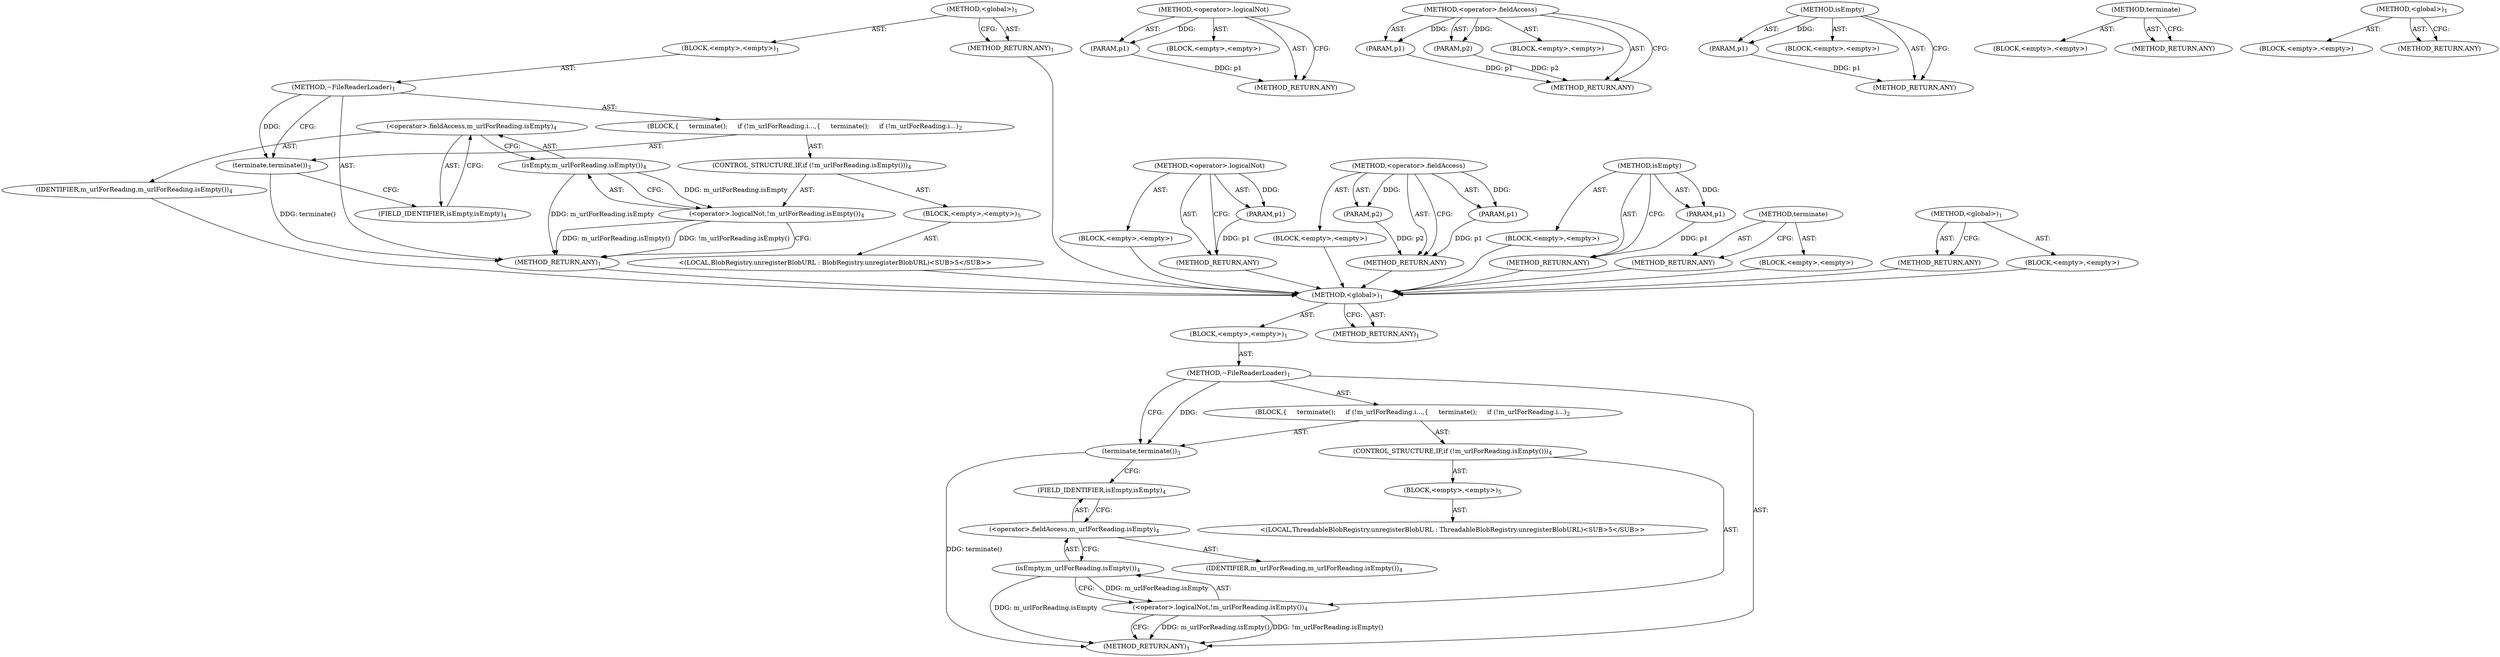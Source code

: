 digraph "&lt;global&gt;" {
vulnerable_6 [label=<(METHOD,&lt;global&gt;)<SUB>1</SUB>>];
vulnerable_7 [label=<(BLOCK,&lt;empty&gt;,&lt;empty&gt;)<SUB>1</SUB>>];
vulnerable_8 [label=<(METHOD,~FileReaderLoader)<SUB>1</SUB>>];
vulnerable_9 [label=<(BLOCK,{
     terminate();
     if (!m_urlForReading.i...,{
     terminate();
     if (!m_urlForReading.i...)<SUB>2</SUB>>];
vulnerable_10 [label=<(terminate,terminate())<SUB>3</SUB>>];
vulnerable_11 [label=<(CONTROL_STRUCTURE,IF,if (!m_urlForReading.isEmpty()))<SUB>4</SUB>>];
vulnerable_12 [label=<(&lt;operator&gt;.logicalNot,!m_urlForReading.isEmpty())<SUB>4</SUB>>];
vulnerable_13 [label=<(isEmpty,m_urlForReading.isEmpty())<SUB>4</SUB>>];
vulnerable_14 [label=<(&lt;operator&gt;.fieldAccess,m_urlForReading.isEmpty)<SUB>4</SUB>>];
vulnerable_15 [label=<(IDENTIFIER,m_urlForReading,m_urlForReading.isEmpty())<SUB>4</SUB>>];
vulnerable_16 [label=<(FIELD_IDENTIFIER,isEmpty,isEmpty)<SUB>4</SUB>>];
vulnerable_17 [label=<(BLOCK,&lt;empty&gt;,&lt;empty&gt;)<SUB>5</SUB>>];
vulnerable_18 [label="<(LOCAL,ThreadableBlobRegistry.unregisterBlobURL : ThreadableBlobRegistry.unregisterBlobURL)<SUB>5</SUB>>"];
vulnerable_19 [label=<(METHOD_RETURN,ANY)<SUB>1</SUB>>];
vulnerable_21 [label=<(METHOD_RETURN,ANY)<SUB>1</SUB>>];
vulnerable_39 [label=<(METHOD,&lt;operator&gt;.logicalNot)>];
vulnerable_40 [label=<(PARAM,p1)>];
vulnerable_41 [label=<(BLOCK,&lt;empty&gt;,&lt;empty&gt;)>];
vulnerable_42 [label=<(METHOD_RETURN,ANY)>];
vulnerable_47 [label=<(METHOD,&lt;operator&gt;.fieldAccess)>];
vulnerable_48 [label=<(PARAM,p1)>];
vulnerable_49 [label=<(PARAM,p2)>];
vulnerable_50 [label=<(BLOCK,&lt;empty&gt;,&lt;empty&gt;)>];
vulnerable_51 [label=<(METHOD_RETURN,ANY)>];
vulnerable_43 [label=<(METHOD,isEmpty)>];
vulnerable_44 [label=<(PARAM,p1)>];
vulnerable_45 [label=<(BLOCK,&lt;empty&gt;,&lt;empty&gt;)>];
vulnerable_46 [label=<(METHOD_RETURN,ANY)>];
vulnerable_36 [label=<(METHOD,terminate)>];
vulnerable_37 [label=<(BLOCK,&lt;empty&gt;,&lt;empty&gt;)>];
vulnerable_38 [label=<(METHOD_RETURN,ANY)>];
vulnerable_30 [label=<(METHOD,&lt;global&gt;)<SUB>1</SUB>>];
vulnerable_31 [label=<(BLOCK,&lt;empty&gt;,&lt;empty&gt;)>];
vulnerable_32 [label=<(METHOD_RETURN,ANY)>];
fixed_6 [label=<(METHOD,&lt;global&gt;)<SUB>1</SUB>>];
fixed_7 [label=<(BLOCK,&lt;empty&gt;,&lt;empty&gt;)<SUB>1</SUB>>];
fixed_8 [label=<(METHOD,~FileReaderLoader)<SUB>1</SUB>>];
fixed_9 [label=<(BLOCK,{
     terminate();
     if (!m_urlForReading.i...,{
     terminate();
     if (!m_urlForReading.i...)<SUB>2</SUB>>];
fixed_10 [label=<(terminate,terminate())<SUB>3</SUB>>];
fixed_11 [label=<(CONTROL_STRUCTURE,IF,if (!m_urlForReading.isEmpty()))<SUB>4</SUB>>];
fixed_12 [label=<(&lt;operator&gt;.logicalNot,!m_urlForReading.isEmpty())<SUB>4</SUB>>];
fixed_13 [label=<(isEmpty,m_urlForReading.isEmpty())<SUB>4</SUB>>];
fixed_14 [label=<(&lt;operator&gt;.fieldAccess,m_urlForReading.isEmpty)<SUB>4</SUB>>];
fixed_15 [label=<(IDENTIFIER,m_urlForReading,m_urlForReading.isEmpty())<SUB>4</SUB>>];
fixed_16 [label=<(FIELD_IDENTIFIER,isEmpty,isEmpty)<SUB>4</SUB>>];
fixed_17 [label=<(BLOCK,&lt;empty&gt;,&lt;empty&gt;)<SUB>5</SUB>>];
fixed_18 [label="<(LOCAL,BlobRegistry.unregisterBlobURL : BlobRegistry.unregisterBlobURL)<SUB>5</SUB>>"];
fixed_19 [label=<(METHOD_RETURN,ANY)<SUB>1</SUB>>];
fixed_21 [label=<(METHOD_RETURN,ANY)<SUB>1</SUB>>];
fixed_39 [label=<(METHOD,&lt;operator&gt;.logicalNot)>];
fixed_40 [label=<(PARAM,p1)>];
fixed_41 [label=<(BLOCK,&lt;empty&gt;,&lt;empty&gt;)>];
fixed_42 [label=<(METHOD_RETURN,ANY)>];
fixed_47 [label=<(METHOD,&lt;operator&gt;.fieldAccess)>];
fixed_48 [label=<(PARAM,p1)>];
fixed_49 [label=<(PARAM,p2)>];
fixed_50 [label=<(BLOCK,&lt;empty&gt;,&lt;empty&gt;)>];
fixed_51 [label=<(METHOD_RETURN,ANY)>];
fixed_43 [label=<(METHOD,isEmpty)>];
fixed_44 [label=<(PARAM,p1)>];
fixed_45 [label=<(BLOCK,&lt;empty&gt;,&lt;empty&gt;)>];
fixed_46 [label=<(METHOD_RETURN,ANY)>];
fixed_36 [label=<(METHOD,terminate)>];
fixed_37 [label=<(BLOCK,&lt;empty&gt;,&lt;empty&gt;)>];
fixed_38 [label=<(METHOD_RETURN,ANY)>];
fixed_30 [label=<(METHOD,&lt;global&gt;)<SUB>1</SUB>>];
fixed_31 [label=<(BLOCK,&lt;empty&gt;,&lt;empty&gt;)>];
fixed_32 [label=<(METHOD_RETURN,ANY)>];
vulnerable_6 -> vulnerable_7  [key=0, label="AST: "];
vulnerable_6 -> vulnerable_21  [key=0, label="AST: "];
vulnerable_6 -> vulnerable_21  [key=1, label="CFG: "];
vulnerable_7 -> vulnerable_8  [key=0, label="AST: "];
vulnerable_8 -> vulnerable_9  [key=0, label="AST: "];
vulnerable_8 -> vulnerable_19  [key=0, label="AST: "];
vulnerable_8 -> vulnerable_10  [key=0, label="CFG: "];
vulnerable_8 -> vulnerable_10  [key=1, label="DDG: "];
vulnerable_9 -> vulnerable_10  [key=0, label="AST: "];
vulnerable_9 -> vulnerable_11  [key=0, label="AST: "];
vulnerable_10 -> vulnerable_16  [key=0, label="CFG: "];
vulnerable_10 -> vulnerable_19  [key=0, label="DDG: terminate()"];
vulnerable_11 -> vulnerable_12  [key=0, label="AST: "];
vulnerable_11 -> vulnerable_17  [key=0, label="AST: "];
vulnerable_12 -> vulnerable_13  [key=0, label="AST: "];
vulnerable_12 -> vulnerable_19  [key=0, label="CFG: "];
vulnerable_12 -> vulnerable_19  [key=1, label="DDG: m_urlForReading.isEmpty()"];
vulnerable_12 -> vulnerable_19  [key=2, label="DDG: !m_urlForReading.isEmpty()"];
vulnerable_13 -> vulnerable_14  [key=0, label="AST: "];
vulnerable_13 -> vulnerable_12  [key=0, label="CFG: "];
vulnerable_13 -> vulnerable_12  [key=1, label="DDG: m_urlForReading.isEmpty"];
vulnerable_13 -> vulnerable_19  [key=0, label="DDG: m_urlForReading.isEmpty"];
vulnerable_14 -> vulnerable_15  [key=0, label="AST: "];
vulnerable_14 -> vulnerable_16  [key=0, label="AST: "];
vulnerable_14 -> vulnerable_13  [key=0, label="CFG: "];
vulnerable_16 -> vulnerable_14  [key=0, label="CFG: "];
vulnerable_17 -> vulnerable_18  [key=0, label="AST: "];
vulnerable_39 -> vulnerable_40  [key=0, label="AST: "];
vulnerable_39 -> vulnerable_40  [key=1, label="DDG: "];
vulnerable_39 -> vulnerable_41  [key=0, label="AST: "];
vulnerable_39 -> vulnerable_42  [key=0, label="AST: "];
vulnerable_39 -> vulnerable_42  [key=1, label="CFG: "];
vulnerable_40 -> vulnerable_42  [key=0, label="DDG: p1"];
vulnerable_47 -> vulnerable_48  [key=0, label="AST: "];
vulnerable_47 -> vulnerable_48  [key=1, label="DDG: "];
vulnerable_47 -> vulnerable_50  [key=0, label="AST: "];
vulnerable_47 -> vulnerable_49  [key=0, label="AST: "];
vulnerable_47 -> vulnerable_49  [key=1, label="DDG: "];
vulnerable_47 -> vulnerable_51  [key=0, label="AST: "];
vulnerable_47 -> vulnerable_51  [key=1, label="CFG: "];
vulnerable_48 -> vulnerable_51  [key=0, label="DDG: p1"];
vulnerable_49 -> vulnerable_51  [key=0, label="DDG: p2"];
vulnerable_43 -> vulnerable_44  [key=0, label="AST: "];
vulnerable_43 -> vulnerable_44  [key=1, label="DDG: "];
vulnerable_43 -> vulnerable_45  [key=0, label="AST: "];
vulnerable_43 -> vulnerable_46  [key=0, label="AST: "];
vulnerable_43 -> vulnerable_46  [key=1, label="CFG: "];
vulnerable_44 -> vulnerable_46  [key=0, label="DDG: p1"];
vulnerable_36 -> vulnerable_37  [key=0, label="AST: "];
vulnerable_36 -> vulnerable_38  [key=0, label="AST: "];
vulnerable_36 -> vulnerable_38  [key=1, label="CFG: "];
vulnerable_30 -> vulnerable_31  [key=0, label="AST: "];
vulnerable_30 -> vulnerable_32  [key=0, label="AST: "];
vulnerable_30 -> vulnerable_32  [key=1, label="CFG: "];
fixed_6 -> fixed_7  [key=0, label="AST: "];
fixed_6 -> fixed_21  [key=0, label="AST: "];
fixed_6 -> fixed_21  [key=1, label="CFG: "];
fixed_7 -> fixed_8  [key=0, label="AST: "];
fixed_8 -> fixed_9  [key=0, label="AST: "];
fixed_8 -> fixed_19  [key=0, label="AST: "];
fixed_8 -> fixed_10  [key=0, label="CFG: "];
fixed_8 -> fixed_10  [key=1, label="DDG: "];
fixed_9 -> fixed_10  [key=0, label="AST: "];
fixed_9 -> fixed_11  [key=0, label="AST: "];
fixed_10 -> fixed_16  [key=0, label="CFG: "];
fixed_10 -> fixed_19  [key=0, label="DDG: terminate()"];
fixed_11 -> fixed_12  [key=0, label="AST: "];
fixed_11 -> fixed_17  [key=0, label="AST: "];
fixed_12 -> fixed_13  [key=0, label="AST: "];
fixed_12 -> fixed_19  [key=0, label="CFG: "];
fixed_12 -> fixed_19  [key=1, label="DDG: m_urlForReading.isEmpty()"];
fixed_12 -> fixed_19  [key=2, label="DDG: !m_urlForReading.isEmpty()"];
fixed_13 -> fixed_14  [key=0, label="AST: "];
fixed_13 -> fixed_12  [key=0, label="CFG: "];
fixed_13 -> fixed_12  [key=1, label="DDG: m_urlForReading.isEmpty"];
fixed_13 -> fixed_19  [key=0, label="DDG: m_urlForReading.isEmpty"];
fixed_14 -> fixed_15  [key=0, label="AST: "];
fixed_14 -> fixed_16  [key=0, label="AST: "];
fixed_14 -> fixed_13  [key=0, label="CFG: "];
fixed_15 -> vulnerable_6  [key=0];
fixed_16 -> fixed_14  [key=0, label="CFG: "];
fixed_17 -> fixed_18  [key=0, label="AST: "];
fixed_18 -> vulnerable_6  [key=0];
fixed_19 -> vulnerable_6  [key=0];
fixed_21 -> vulnerable_6  [key=0];
fixed_39 -> fixed_40  [key=0, label="AST: "];
fixed_39 -> fixed_40  [key=1, label="DDG: "];
fixed_39 -> fixed_41  [key=0, label="AST: "];
fixed_39 -> fixed_42  [key=0, label="AST: "];
fixed_39 -> fixed_42  [key=1, label="CFG: "];
fixed_40 -> fixed_42  [key=0, label="DDG: p1"];
fixed_41 -> vulnerable_6  [key=0];
fixed_42 -> vulnerable_6  [key=0];
fixed_47 -> fixed_48  [key=0, label="AST: "];
fixed_47 -> fixed_48  [key=1, label="DDG: "];
fixed_47 -> fixed_50  [key=0, label="AST: "];
fixed_47 -> fixed_49  [key=0, label="AST: "];
fixed_47 -> fixed_49  [key=1, label="DDG: "];
fixed_47 -> fixed_51  [key=0, label="AST: "];
fixed_47 -> fixed_51  [key=1, label="CFG: "];
fixed_48 -> fixed_51  [key=0, label="DDG: p1"];
fixed_49 -> fixed_51  [key=0, label="DDG: p2"];
fixed_50 -> vulnerable_6  [key=0];
fixed_51 -> vulnerable_6  [key=0];
fixed_43 -> fixed_44  [key=0, label="AST: "];
fixed_43 -> fixed_44  [key=1, label="DDG: "];
fixed_43 -> fixed_45  [key=0, label="AST: "];
fixed_43 -> fixed_46  [key=0, label="AST: "];
fixed_43 -> fixed_46  [key=1, label="CFG: "];
fixed_44 -> fixed_46  [key=0, label="DDG: p1"];
fixed_45 -> vulnerable_6  [key=0];
fixed_46 -> vulnerable_6  [key=0];
fixed_36 -> fixed_37  [key=0, label="AST: "];
fixed_36 -> fixed_38  [key=0, label="AST: "];
fixed_36 -> fixed_38  [key=1, label="CFG: "];
fixed_37 -> vulnerable_6  [key=0];
fixed_38 -> vulnerable_6  [key=0];
fixed_30 -> fixed_31  [key=0, label="AST: "];
fixed_30 -> fixed_32  [key=0, label="AST: "];
fixed_30 -> fixed_32  [key=1, label="CFG: "];
fixed_31 -> vulnerable_6  [key=0];
fixed_32 -> vulnerable_6  [key=0];
}
